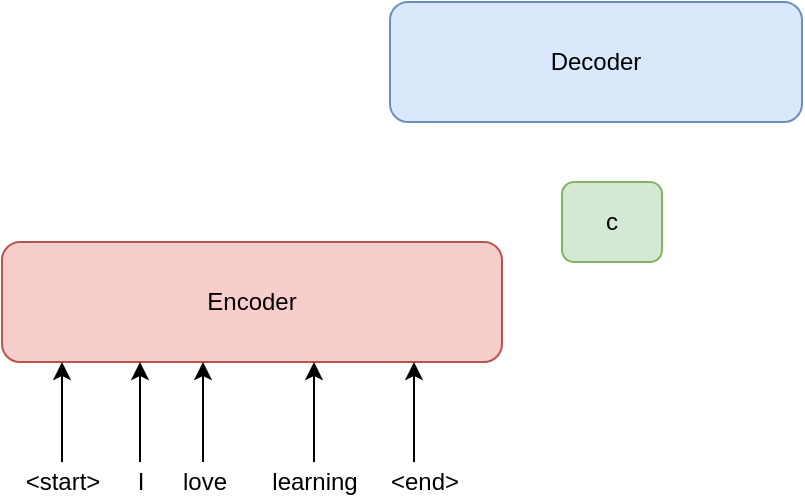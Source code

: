 <mxfile version="20.0.0" type="github">
  <diagram id="adZ-CjwqrUXUf0tD9GaO" name="Page-1">
    <mxGraphModel dx="626" dy="441" grid="1" gridSize="10" guides="1" tooltips="1" connect="1" arrows="1" fold="1" page="1" pageScale="1" pageWidth="827" pageHeight="1169" math="0" shadow="0">
      <root>
        <mxCell id="0" />
        <mxCell id="1" parent="0" />
        <mxCell id="0S6Qyqmw0HfKIFP465_L-1" value="Encoder" style="rounded=1;whiteSpace=wrap;html=1;fillColor=#f8cecc;strokeColor=#b85450;" vertex="1" parent="1">
          <mxGeometry x="100" y="210" width="250" height="60" as="geometry" />
        </mxCell>
        <mxCell id="0S6Qyqmw0HfKIFP465_L-2" value="Decoder" style="rounded=1;whiteSpace=wrap;html=1;fillColor=#dae8fc;strokeColor=#6c8ebf;" vertex="1" parent="1">
          <mxGeometry x="294" y="90" width="206" height="60" as="geometry" />
        </mxCell>
        <mxCell id="0S6Qyqmw0HfKIFP465_L-4" value="" style="endArrow=classic;html=1;rounded=0;" edge="1" parent="1">
          <mxGeometry width="50" height="50" relative="1" as="geometry">
            <mxPoint x="130" y="320" as="sourcePoint" />
            <mxPoint x="130" y="270" as="targetPoint" />
          </mxGeometry>
        </mxCell>
        <mxCell id="0S6Qyqmw0HfKIFP465_L-5" value="" style="endArrow=classic;html=1;rounded=0;" edge="1" parent="1">
          <mxGeometry width="50" height="50" relative="1" as="geometry">
            <mxPoint x="169" y="320" as="sourcePoint" />
            <mxPoint x="169" y="270" as="targetPoint" />
          </mxGeometry>
        </mxCell>
        <mxCell id="0S6Qyqmw0HfKIFP465_L-6" value="" style="endArrow=classic;html=1;rounded=0;" edge="1" parent="1">
          <mxGeometry width="50" height="50" relative="1" as="geometry">
            <mxPoint x="200.5" y="320" as="sourcePoint" />
            <mxPoint x="200.5" y="270" as="targetPoint" />
          </mxGeometry>
        </mxCell>
        <mxCell id="0S6Qyqmw0HfKIFP465_L-7" value="" style="endArrow=classic;html=1;rounded=0;" edge="1" parent="1">
          <mxGeometry width="50" height="50" relative="1" as="geometry">
            <mxPoint x="256" y="320" as="sourcePoint" />
            <mxPoint x="256" y="270" as="targetPoint" />
          </mxGeometry>
        </mxCell>
        <mxCell id="0S6Qyqmw0HfKIFP465_L-8" value="" style="endArrow=classic;html=1;rounded=0;" edge="1" parent="1">
          <mxGeometry width="50" height="50" relative="1" as="geometry">
            <mxPoint x="306" y="320" as="sourcePoint" />
            <mxPoint x="306" y="270" as="targetPoint" />
          </mxGeometry>
        </mxCell>
        <mxCell id="0S6Qyqmw0HfKIFP465_L-9" value="&amp;lt;start&amp;gt;" style="text;html=1;align=center;verticalAlign=middle;resizable=0;points=[];autosize=1;strokeColor=none;fillColor=none;" vertex="1" parent="1">
          <mxGeometry x="100" y="320" width="60" height="20" as="geometry" />
        </mxCell>
        <mxCell id="0S6Qyqmw0HfKIFP465_L-10" value="I" style="text;html=1;align=center;verticalAlign=middle;resizable=0;points=[];autosize=1;strokeColor=none;fillColor=none;" vertex="1" parent="1">
          <mxGeometry x="159" y="320" width="20" height="20" as="geometry" />
        </mxCell>
        <mxCell id="0S6Qyqmw0HfKIFP465_L-11" value="love" style="text;html=1;align=center;verticalAlign=middle;resizable=0;points=[];autosize=1;strokeColor=none;fillColor=none;" vertex="1" parent="1">
          <mxGeometry x="181" y="320" width="40" height="20" as="geometry" />
        </mxCell>
        <mxCell id="0S6Qyqmw0HfKIFP465_L-12" value="learning" style="text;html=1;align=center;verticalAlign=middle;resizable=0;points=[];autosize=1;strokeColor=none;fillColor=none;" vertex="1" parent="1">
          <mxGeometry x="221" y="320" width="70" height="20" as="geometry" />
        </mxCell>
        <mxCell id="0S6Qyqmw0HfKIFP465_L-13" value="&amp;lt;end&amp;gt;" style="text;html=1;align=center;verticalAlign=middle;resizable=0;points=[];autosize=1;strokeColor=none;fillColor=none;" vertex="1" parent="1">
          <mxGeometry x="281" y="320" width="60" height="20" as="geometry" />
        </mxCell>
        <mxCell id="0S6Qyqmw0HfKIFP465_L-14" value="c" style="rounded=1;whiteSpace=wrap;html=1;fillColor=#d5e8d4;strokeColor=#82b366;" vertex="1" parent="1">
          <mxGeometry x="380" y="180" width="50" height="40" as="geometry" />
        </mxCell>
      </root>
    </mxGraphModel>
  </diagram>
</mxfile>
